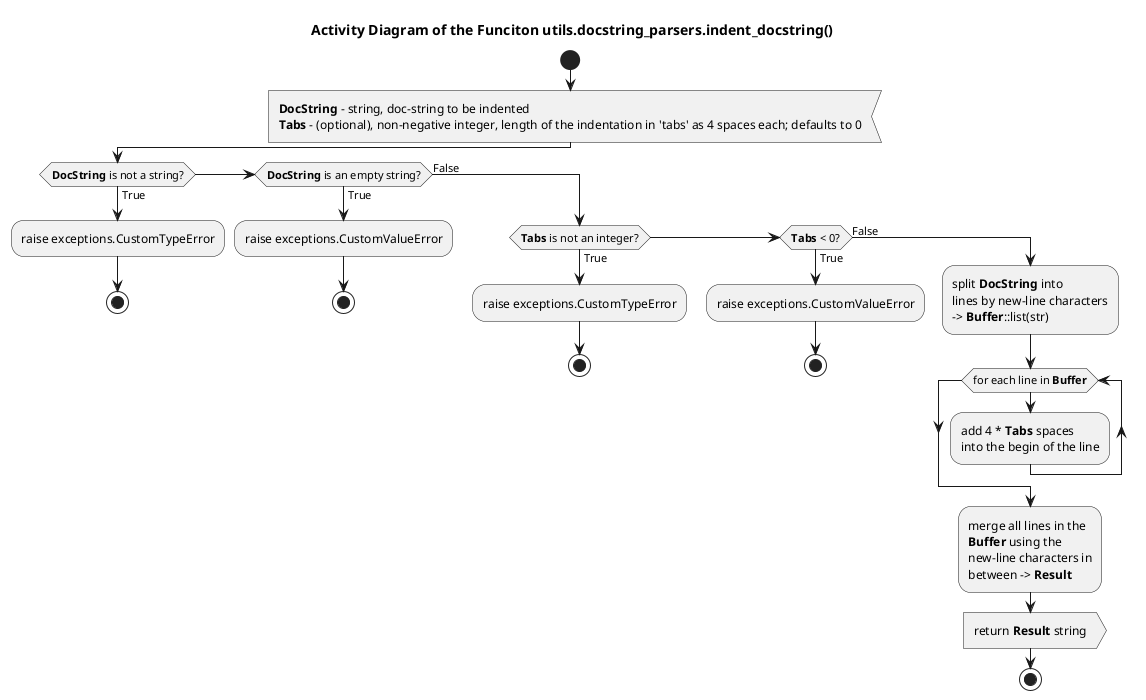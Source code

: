@startuml pos_utils_docstring_parsers_indent_docstring

title Activity Diagram of the Funciton utils.docstring_parsers.indent_docstring()

start

:<b>DocString</b> - string, doc-string to be indented
<b>Tabs</b> - (optional), non-negative integer, length of the indentation in 'tabs' as 4 spaces each; defaults to 0<

if (<b>DocString</b> is not a string?) then (True)
    :raise exceptions.CustomTypeError;
    
    stop
elseif (<b>DocString</b> is an empty string?) then (True)
    :raise exceptions.CustomValueError;
    
    stop
else (False)
    if (<b>Tabs</b> is not an integer?) then (True)
        :raise exceptions.CustomTypeError;
        
        stop
    elseif (<b>Tabs</b> < 0?) then (True)
        :raise exceptions.CustomValueError;
        
        stop
    else (False)
        :split <b>DocString</b> into
        lines by new-line characters
        -> <b>Buffer</b>::list(str);
        
        while (for each line in <b>Buffer</b>)
            :add 4 * <b>Tabs</b> spaces
            into the begin of the line;
        end while
        
        :merge all lines in the
        <b>Buffer</b> using the
        new-line characters in
        between -> <b>Result</b> ;
        
        :return <b>Result</b> string>
        
        stop
    endif
endif

@enduml